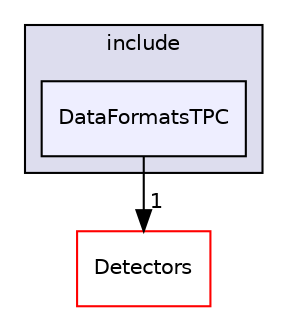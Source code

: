 digraph "/home/travis/build/AliceO2Group/AliceO2/DataFormats/Detectors/TPC/include/DataFormatsTPC" {
  bgcolor=transparent;
  compound=true
  node [ fontsize="10", fontname="Helvetica"];
  edge [ labelfontsize="10", labelfontname="Helvetica"];
  subgraph clusterdir_6f22cbd49ee75d810f2bfe3ea5accc3c {
    graph [ bgcolor="#ddddee", pencolor="black", label="include" fontname="Helvetica", fontsize="10", URL="dir_6f22cbd49ee75d810f2bfe3ea5accc3c.html"]
  dir_4e2a5e5ba58223c96ff5b40c7fcc0e28 [shape=box, label="DataFormatsTPC", style="filled", fillcolor="#eeeeff", pencolor="black", URL="dir_4e2a5e5ba58223c96ff5b40c7fcc0e28.html"];
  }
  dir_051dca18e802f8e9474f2e30d29c04e0 [shape=box label="Detectors" color="red" URL="dir_051dca18e802f8e9474f2e30d29c04e0.html"];
  dir_4e2a5e5ba58223c96ff5b40c7fcc0e28->dir_051dca18e802f8e9474f2e30d29c04e0 [headlabel="1", labeldistance=1.5 headhref="dir_000061_000076.html"];
}
